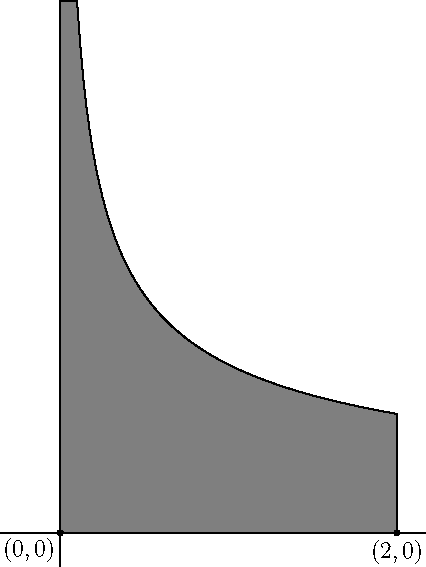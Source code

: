 size(16cm,10cm);
import contour;
import graph;
xaxis();
yaxis();

real f(real x) {return 1/(sqrt(x));}
filldraw((0,0)--(0,3.16)--(graph(f,0.1,2))--(2,0)--cycle,grey);

dot("$(2,0)$",(2,0),S);
dot("$(0,0)$",(0,0),SW);
